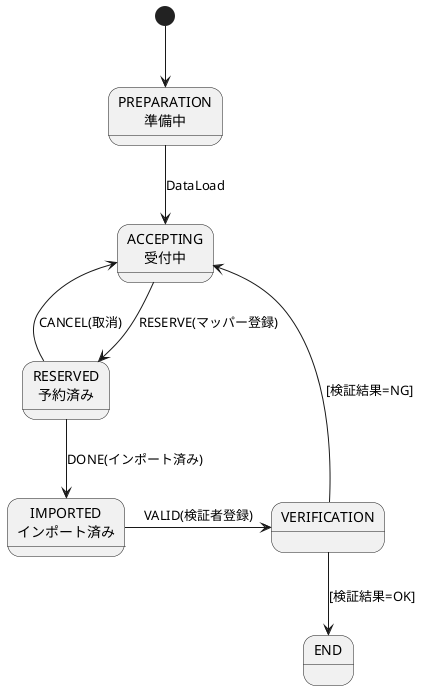 @startuml

[*] --> PREPARATION
PREPARATION --> ACCEPTING : DataLoad
ACCEPTING --> RESERVED	: RESERVE(マッパー登録)
RESERVED --> IMPORTED	: DONE(インポート済み) 
ACCEPTING <-- RESERVED	: CANCEL(取消)

IMPORTED -> VERIFICATION : VALID(検証者登録)
VERIFICATION --> END	: [検証結果=OK]
ACCEPTING <-- VERIFICATION : [検証結果=NG]

state "PREPARATION\n準備中" as PREPARATION {
}

state "ACCEPTING\n受付中" as ACCEPTING {
}

state "RESERVED\n予約済み" as RESERVED {
}

state "IMPORTED\nインポート済み" as IMPORTED {
}

@enduml